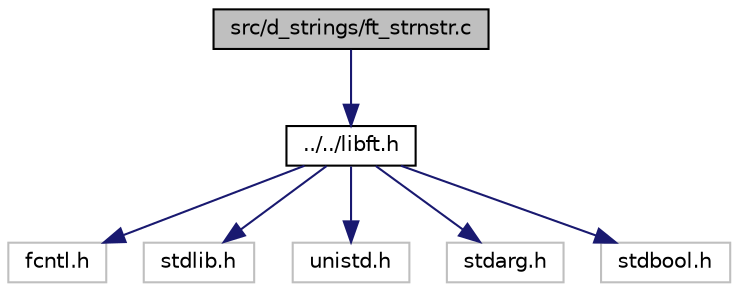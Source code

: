 digraph "src/d_strings/ft_strnstr.c"
{
 // LATEX_PDF_SIZE
  edge [fontname="Helvetica",fontsize="10",labelfontname="Helvetica",labelfontsize="10"];
  node [fontname="Helvetica",fontsize="10",shape=record];
  Node1 [label="src/d_strings/ft_strnstr.c",height=0.2,width=0.4,color="black", fillcolor="grey75", style="filled", fontcolor="black",tooltip=" "];
  Node1 -> Node2 [color="midnightblue",fontsize="10",style="solid",fontname="Helvetica"];
  Node2 [label="../../libft.h",height=0.2,width=0.4,color="black", fillcolor="white", style="filled",URL="$d6/d7e/libft_8h.html",tooltip=" "];
  Node2 -> Node3 [color="midnightblue",fontsize="10",style="solid",fontname="Helvetica"];
  Node3 [label="fcntl.h",height=0.2,width=0.4,color="grey75", fillcolor="white", style="filled",tooltip=" "];
  Node2 -> Node4 [color="midnightblue",fontsize="10",style="solid",fontname="Helvetica"];
  Node4 [label="stdlib.h",height=0.2,width=0.4,color="grey75", fillcolor="white", style="filled",tooltip=" "];
  Node2 -> Node5 [color="midnightblue",fontsize="10",style="solid",fontname="Helvetica"];
  Node5 [label="unistd.h",height=0.2,width=0.4,color="grey75", fillcolor="white", style="filled",tooltip=" "];
  Node2 -> Node6 [color="midnightblue",fontsize="10",style="solid",fontname="Helvetica"];
  Node6 [label="stdarg.h",height=0.2,width=0.4,color="grey75", fillcolor="white", style="filled",tooltip=" "];
  Node2 -> Node7 [color="midnightblue",fontsize="10",style="solid",fontname="Helvetica"];
  Node7 [label="stdbool.h",height=0.2,width=0.4,color="grey75", fillcolor="white", style="filled",tooltip=" "];
}
